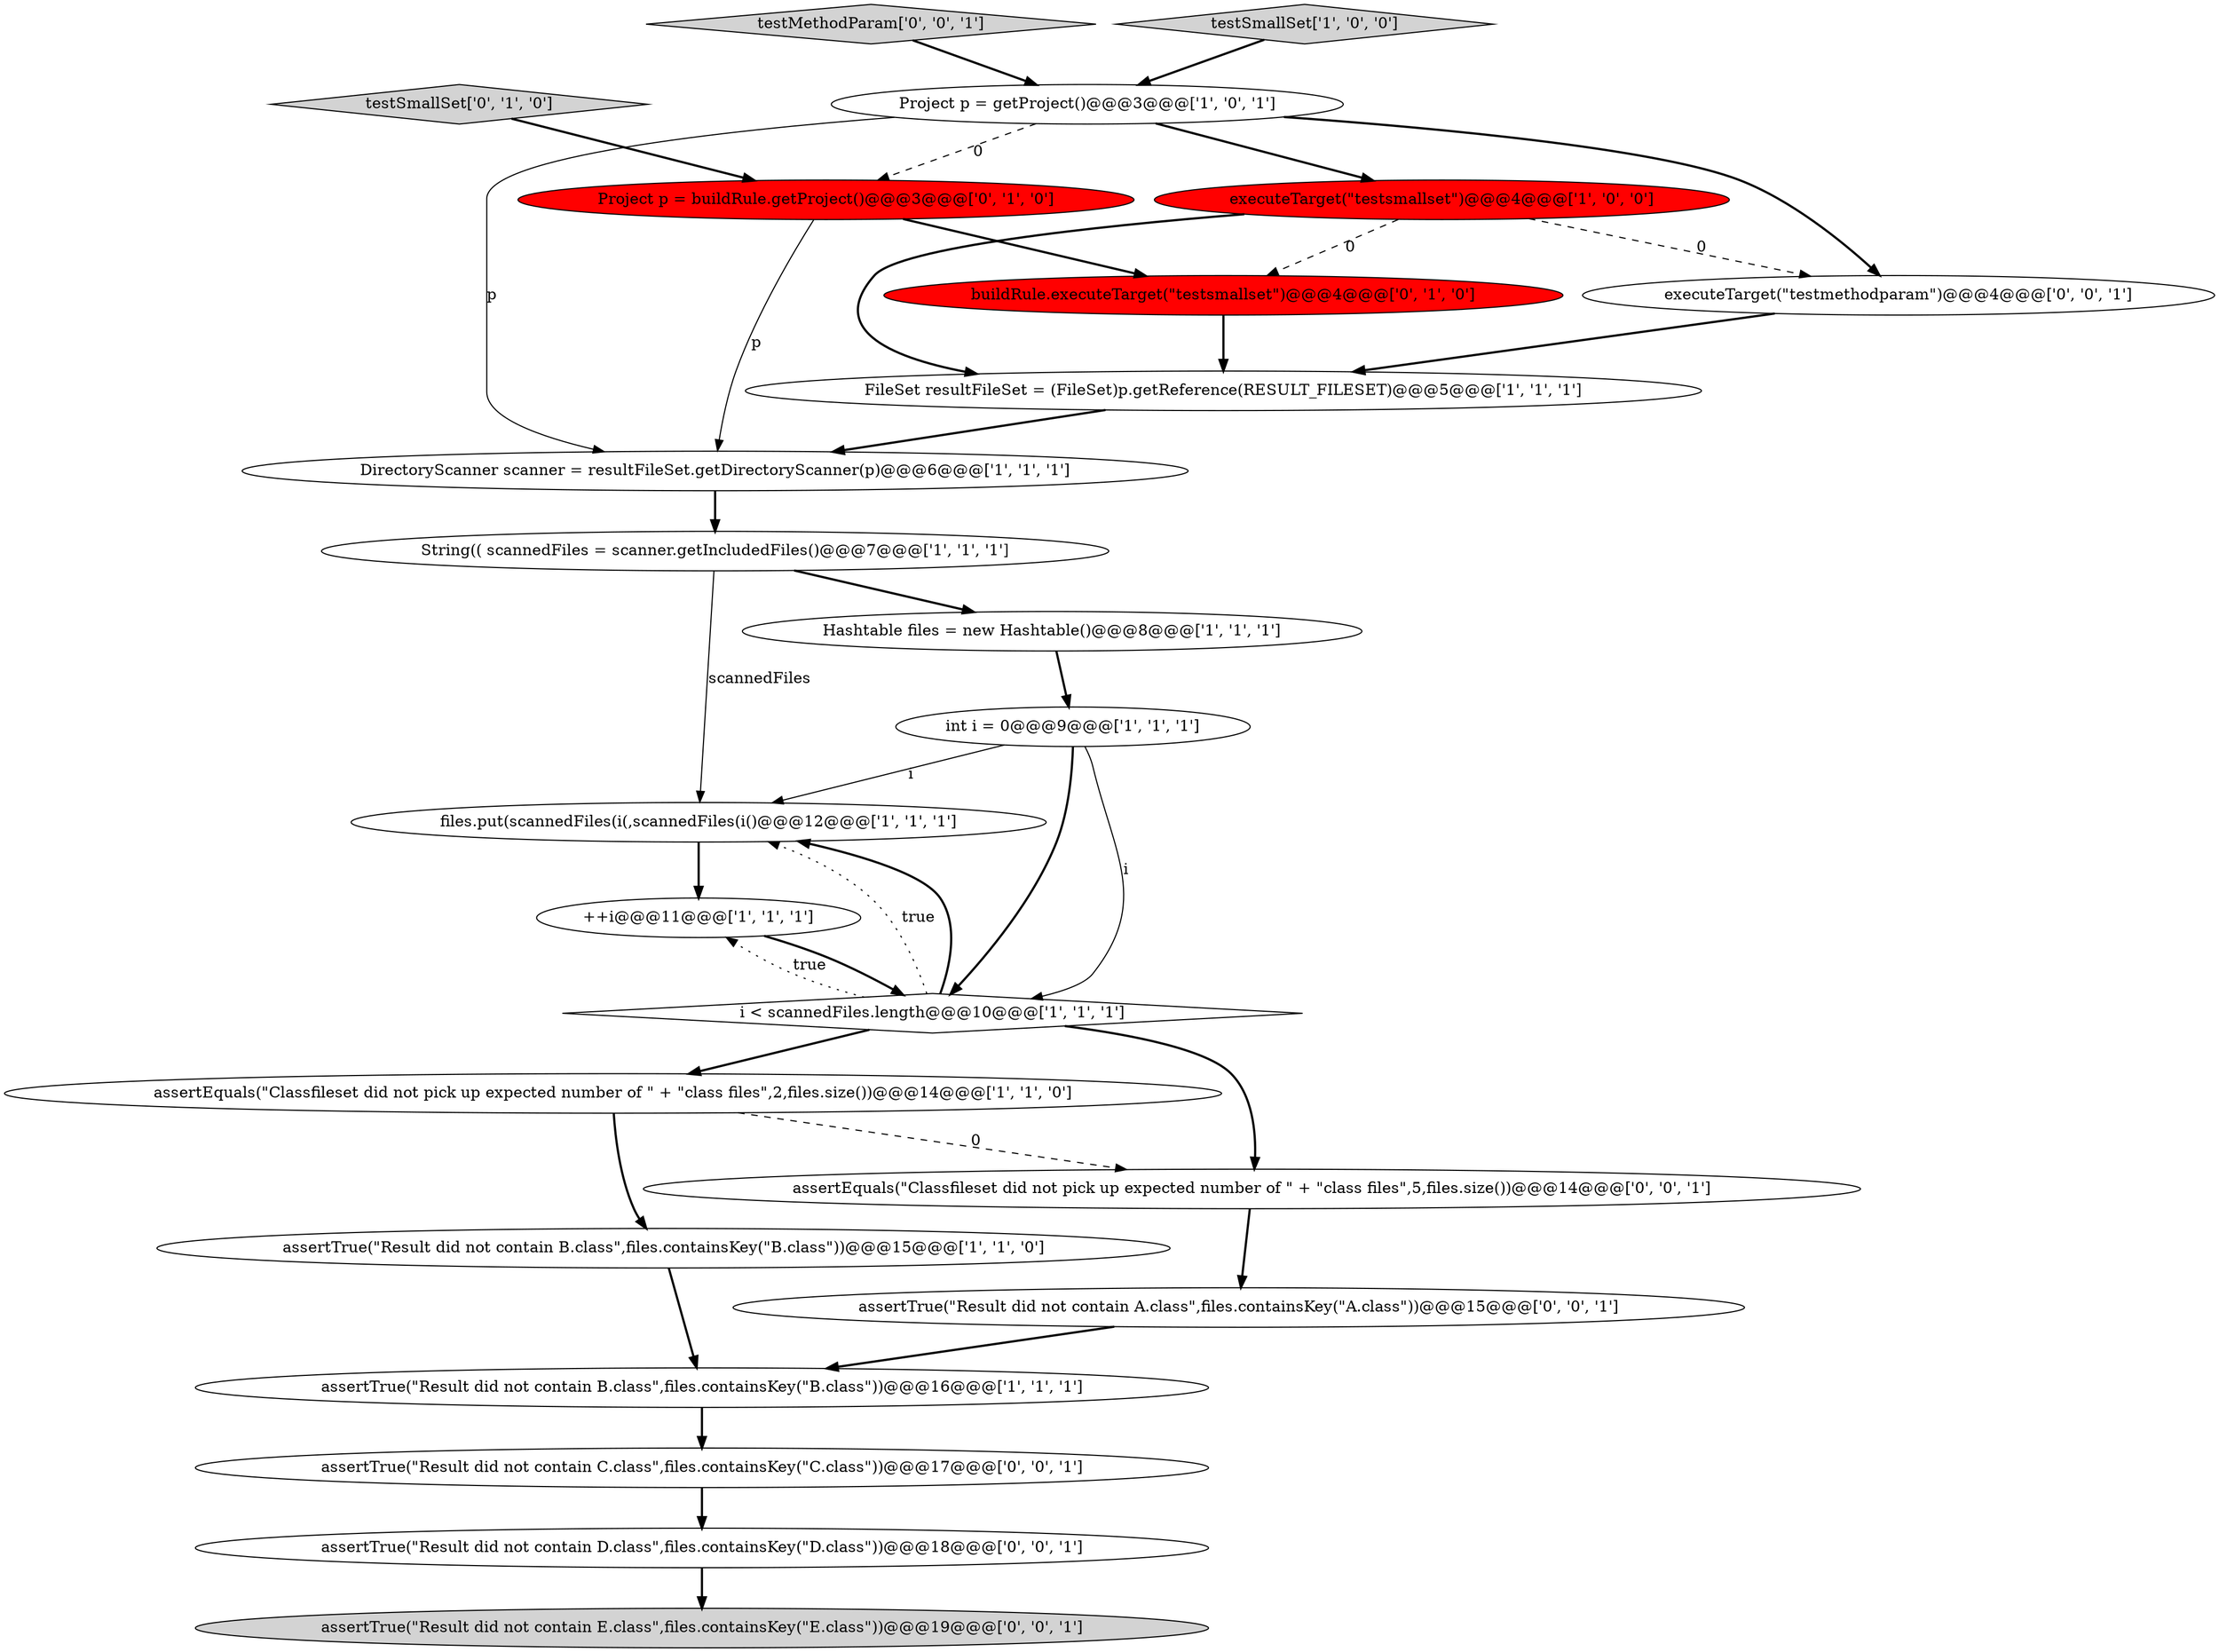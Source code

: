 digraph {
1 [style = filled, label = "String(( scannedFiles = scanner.getIncludedFiles()@@@7@@@['1', '1', '1']", fillcolor = white, shape = ellipse image = "AAA0AAABBB1BBB"];
2 [style = filled, label = "int i = 0@@@9@@@['1', '1', '1']", fillcolor = white, shape = ellipse image = "AAA0AAABBB1BBB"];
9 [style = filled, label = "FileSet resultFileSet = (FileSet)p.getReference(RESULT_FILESET)@@@5@@@['1', '1', '1']", fillcolor = white, shape = ellipse image = "AAA0AAABBB1BBB"];
22 [style = filled, label = "assertEquals(\"Classfileset did not pick up expected number of \" + \"class files\",5,files.size())@@@14@@@['0', '0', '1']", fillcolor = white, shape = ellipse image = "AAA0AAABBB3BBB"];
19 [style = filled, label = "assertTrue(\"Result did not contain E.class\",files.containsKey(\"E.class\"))@@@19@@@['0', '0', '1']", fillcolor = lightgray, shape = ellipse image = "AAA0AAABBB3BBB"];
12 [style = filled, label = "files.put(scannedFiles(i(,scannedFiles(i()@@@12@@@['1', '1', '1']", fillcolor = white, shape = ellipse image = "AAA0AAABBB1BBB"];
11 [style = filled, label = "DirectoryScanner scanner = resultFileSet.getDirectoryScanner(p)@@@6@@@['1', '1', '1']", fillcolor = white, shape = ellipse image = "AAA0AAABBB1BBB"];
18 [style = filled, label = "assertTrue(\"Result did not contain D.class\",files.containsKey(\"D.class\"))@@@18@@@['0', '0', '1']", fillcolor = white, shape = ellipse image = "AAA0AAABBB3BBB"];
23 [style = filled, label = "testMethodParam['0', '0', '1']", fillcolor = lightgray, shape = diamond image = "AAA0AAABBB3BBB"];
0 [style = filled, label = "executeTarget(\"testsmallset\")@@@4@@@['1', '0', '0']", fillcolor = red, shape = ellipse image = "AAA1AAABBB1BBB"];
14 [style = filled, label = "Project p = buildRule.getProject()@@@3@@@['0', '1', '0']", fillcolor = red, shape = ellipse image = "AAA1AAABBB2BBB"];
3 [style = filled, label = "testSmallSet['1', '0', '0']", fillcolor = lightgray, shape = diamond image = "AAA0AAABBB1BBB"];
8 [style = filled, label = "assertTrue(\"Result did not contain B.class\",files.containsKey(\"B.class\"))@@@16@@@['1', '1', '1']", fillcolor = white, shape = ellipse image = "AAA0AAABBB1BBB"];
17 [style = filled, label = "executeTarget(\"testmethodparam\")@@@4@@@['0', '0', '1']", fillcolor = white, shape = ellipse image = "AAA0AAABBB3BBB"];
21 [style = filled, label = "assertTrue(\"Result did not contain C.class\",files.containsKey(\"C.class\"))@@@17@@@['0', '0', '1']", fillcolor = white, shape = ellipse image = "AAA0AAABBB3BBB"];
16 [style = filled, label = "testSmallSet['0', '1', '0']", fillcolor = lightgray, shape = diamond image = "AAA0AAABBB2BBB"];
5 [style = filled, label = "++i@@@11@@@['1', '1', '1']", fillcolor = white, shape = ellipse image = "AAA0AAABBB1BBB"];
4 [style = filled, label = "Project p = getProject()@@@3@@@['1', '0', '1']", fillcolor = white, shape = ellipse image = "AAA0AAABBB1BBB"];
10 [style = filled, label = "assertEquals(\"Classfileset did not pick up expected number of \" + \"class files\",2,files.size())@@@14@@@['1', '1', '0']", fillcolor = white, shape = ellipse image = "AAA0AAABBB1BBB"];
7 [style = filled, label = "assertTrue(\"Result did not contain B.class\",files.containsKey(\"B.class\"))@@@15@@@['1', '1', '0']", fillcolor = white, shape = ellipse image = "AAA0AAABBB1BBB"];
13 [style = filled, label = "i < scannedFiles.length@@@10@@@['1', '1', '1']", fillcolor = white, shape = diamond image = "AAA0AAABBB1BBB"];
6 [style = filled, label = "Hashtable files = new Hashtable()@@@8@@@['1', '1', '1']", fillcolor = white, shape = ellipse image = "AAA0AAABBB1BBB"];
20 [style = filled, label = "assertTrue(\"Result did not contain A.class\",files.containsKey(\"A.class\"))@@@15@@@['0', '0', '1']", fillcolor = white, shape = ellipse image = "AAA0AAABBB3BBB"];
15 [style = filled, label = "buildRule.executeTarget(\"testsmallset\")@@@4@@@['0', '1', '0']", fillcolor = red, shape = ellipse image = "AAA1AAABBB2BBB"];
13->10 [style = bold, label=""];
0->9 [style = bold, label=""];
9->11 [style = bold, label=""];
12->5 [style = bold, label=""];
4->17 [style = bold, label=""];
13->12 [style = dotted, label="true"];
11->1 [style = bold, label=""];
17->9 [style = bold, label=""];
18->19 [style = bold, label=""];
23->4 [style = bold, label=""];
0->15 [style = dashed, label="0"];
13->5 [style = dotted, label="true"];
2->13 [style = solid, label="i"];
10->22 [style = dashed, label="0"];
7->8 [style = bold, label=""];
0->17 [style = dashed, label="0"];
10->7 [style = bold, label=""];
3->4 [style = bold, label=""];
21->18 [style = bold, label=""];
4->0 [style = bold, label=""];
2->13 [style = bold, label=""];
6->2 [style = bold, label=""];
4->11 [style = solid, label="p"];
20->8 [style = bold, label=""];
1->6 [style = bold, label=""];
13->12 [style = bold, label=""];
22->20 [style = bold, label=""];
15->9 [style = bold, label=""];
1->12 [style = solid, label="scannedFiles"];
5->13 [style = bold, label=""];
2->12 [style = solid, label="i"];
8->21 [style = bold, label=""];
16->14 [style = bold, label=""];
14->15 [style = bold, label=""];
14->11 [style = solid, label="p"];
4->14 [style = dashed, label="0"];
13->22 [style = bold, label=""];
}
